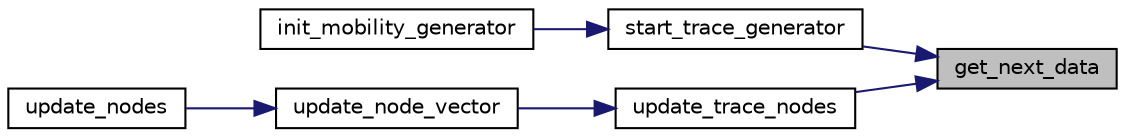 digraph "get_next_data"
{
 // LATEX_PDF_SIZE
  edge [fontname="Helvetica",fontsize="10",labelfontname="Helvetica",labelfontsize="10"];
  node [fontname="Helvetica",fontsize="10",shape=record];
  rankdir="RL";
  Node1 [label="get_next_data",height=0.2,width=0.4,color="black", fillcolor="grey75", style="filled", fontcolor="black",tooltip=" "];
  Node1 -> Node2 [dir="back",color="midnightblue",fontsize="10",style="solid",fontname="Helvetica"];
  Node2 [label="start_trace_generator",height=0.2,width=0.4,color="black", fillcolor="white", style="filled",URL="$trace_8h.html#a4defec3e73acf83d808fe6b7c906dbcb",tooltip=" "];
  Node2 -> Node3 [dir="back",color="midnightblue",fontsize="10",style="solid",fontname="Helvetica"];
  Node3 [label="init_mobility_generator",height=0.2,width=0.4,color="black", fillcolor="white", style="filled",URL="$omg_8h.html#a118a966b6f480158dc1f780fc33b2175",tooltip=" "];
  Node1 -> Node4 [dir="back",color="midnightblue",fontsize="10",style="solid",fontname="Helvetica"];
  Node4 [label="update_trace_nodes",height=0.2,width=0.4,color="black", fillcolor="white", style="filled",URL="$trace_8h.html#a5952e43a233d4ea8e29bc63d52f924fa",tooltip=" "];
  Node4 -> Node5 [dir="back",color="midnightblue",fontsize="10",style="solid",fontname="Helvetica"];
  Node5 [label="update_node_vector",height=0.2,width=0.4,color="black", fillcolor="white", style="filled",URL="$omg_8c.html#af1eb82f7c88405592c1dfe8cadacbd86",tooltip="According to the mobility type, call the corresponding update function."];
  Node5 -> Node6 [dir="back",color="midnightblue",fontsize="10",style="solid",fontname="Helvetica"];
  Node6 [label="update_nodes",height=0.2,width=0.4,color="black", fillcolor="white", style="filled",URL="$omg_8h.html#ade4b5666fb98a0096c693f1f956488e0",tooltip="Update the positions of all the nodes, i.e all the non empty Node_Vectors. It calls update_node_vecto..."];
}
